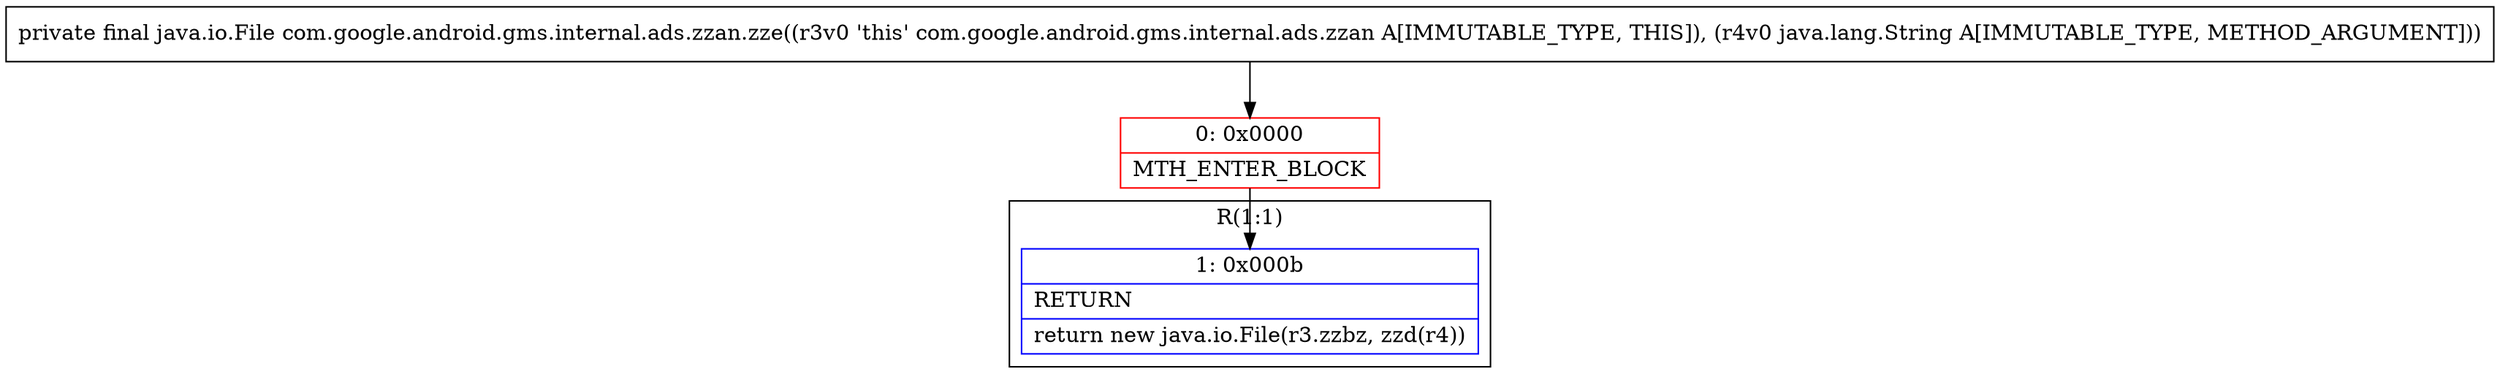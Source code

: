 digraph "CFG forcom.google.android.gms.internal.ads.zzan.zze(Ljava\/lang\/String;)Ljava\/io\/File;" {
subgraph cluster_Region_943117933 {
label = "R(1:1)";
node [shape=record,color=blue];
Node_1 [shape=record,label="{1\:\ 0x000b|RETURN\l|return new java.io.File(r3.zzbz, zzd(r4))\l}"];
}
Node_0 [shape=record,color=red,label="{0\:\ 0x0000|MTH_ENTER_BLOCK\l}"];
MethodNode[shape=record,label="{private final java.io.File com.google.android.gms.internal.ads.zzan.zze((r3v0 'this' com.google.android.gms.internal.ads.zzan A[IMMUTABLE_TYPE, THIS]), (r4v0 java.lang.String A[IMMUTABLE_TYPE, METHOD_ARGUMENT])) }"];
MethodNode -> Node_0;
Node_0 -> Node_1;
}

